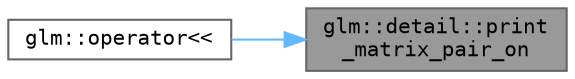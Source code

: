 digraph "glm::detail::print_matrix_pair_on"
{
 // LATEX_PDF_SIZE
  bgcolor="transparent";
  edge [fontname=Terminal,fontsize=10,labelfontname=Helvetica,labelfontsize=10];
  node [fontname=Terminal,fontsize=10,shape=box,height=0.2,width=0.4];
  rankdir="RL";
  Node1 [label="glm::detail::print\l_matrix_pair_on",height=0.2,width=0.4,color="gray40", fillcolor="grey60", style="filled", fontcolor="black",tooltip=" "];
  Node1 -> Node2 [dir="back",color="steelblue1",style="solid"];
  Node2 [label="glm::operator\<\<",height=0.2,width=0.4,color="grey40", fillcolor="white", style="filled",URL="$group__gtx__io.html#ga028b464f820684242d4c34d21bac8283",tooltip=" "];
}
